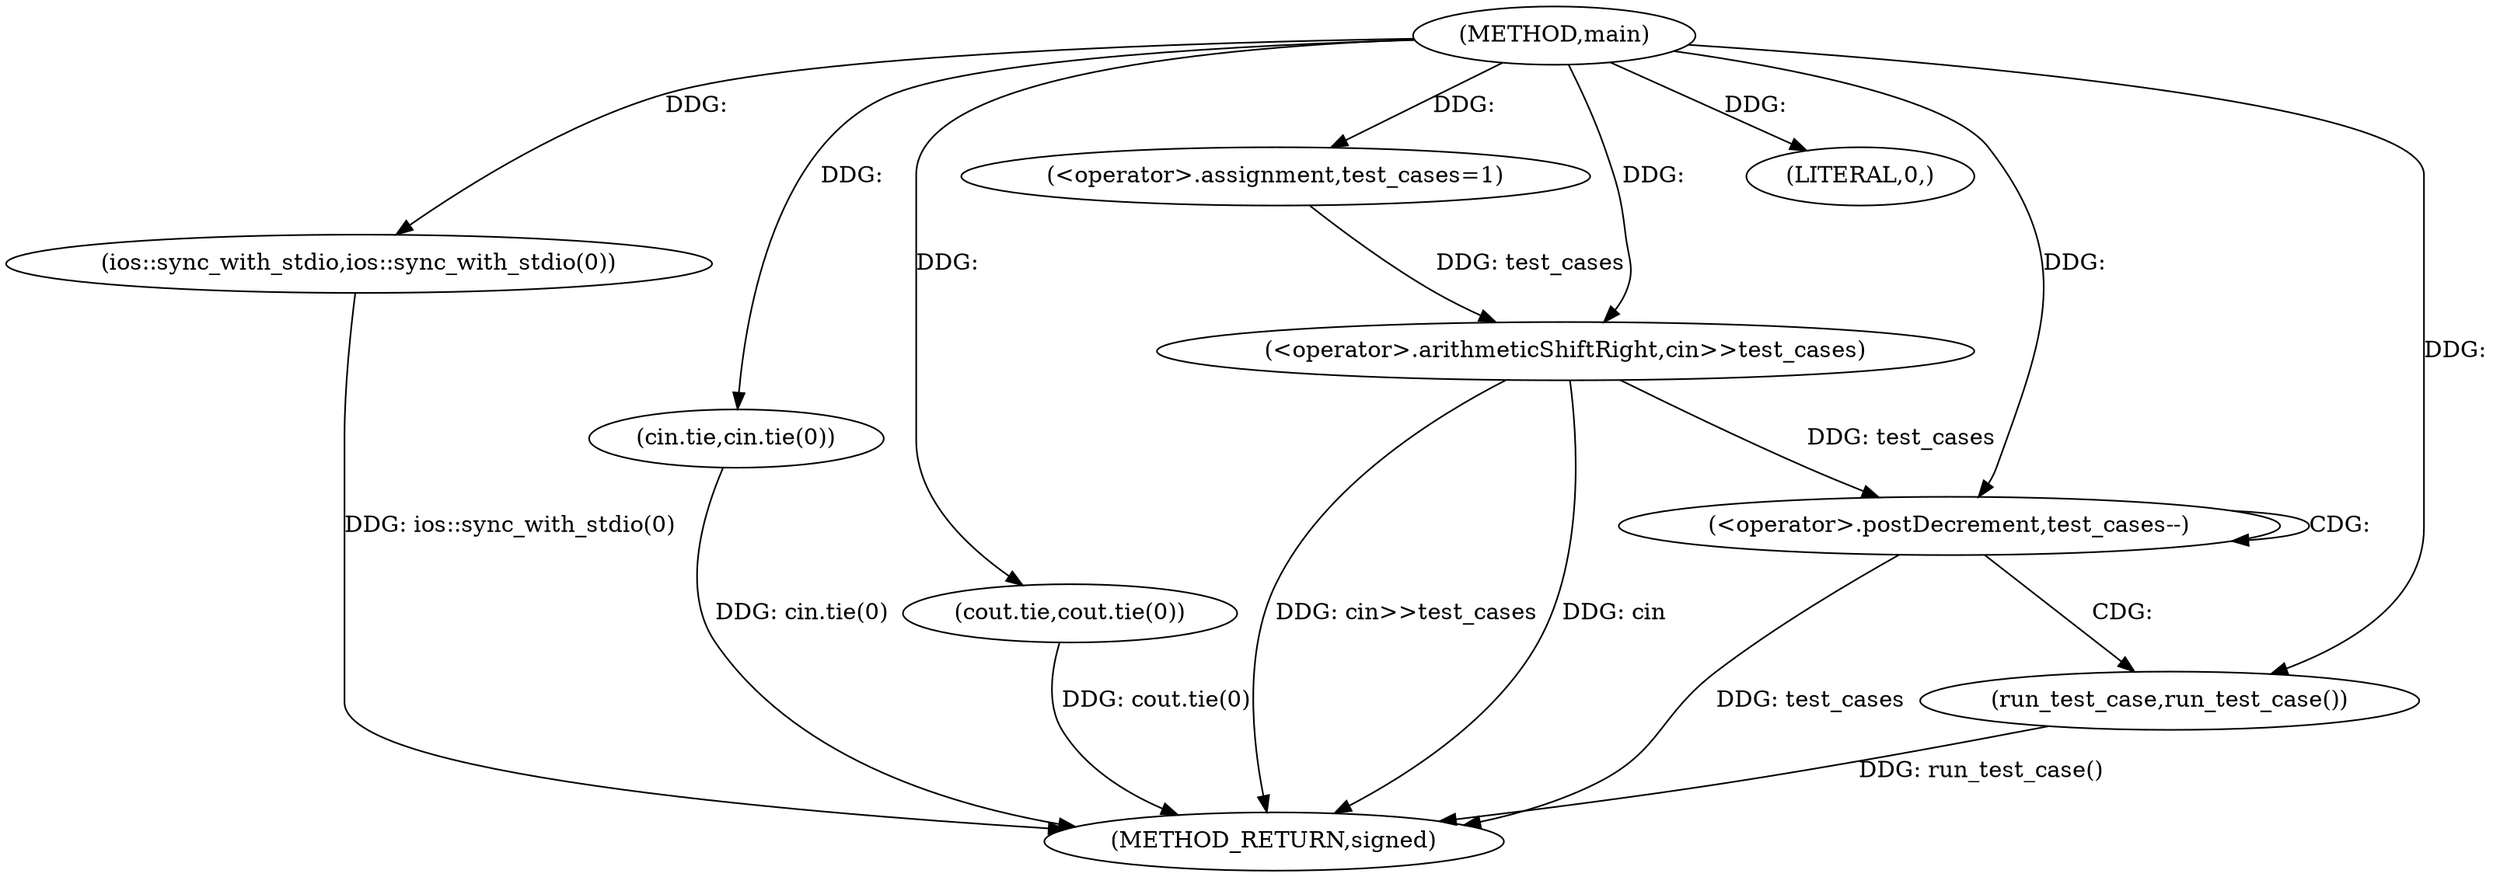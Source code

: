 digraph "main" {  
"1000297" [label = "(METHOD,main)" ]
"1000317" [label = "(METHOD_RETURN,signed)" ]
"1000299" [label = "(ios::sync_with_stdio,ios::sync_with_stdio(0))" ]
"1000301" [label = "(cin.tie,cin.tie(0))" ]
"1000303" [label = "(cout.tie,cout.tie(0))" ]
"1000306" [label = "(<operator>.assignment,test_cases=1)" ]
"1000309" [label = "(<operator>.arithmeticShiftRight,cin>>test_cases)" ]
"1000316" [label = "(LITERAL,0,)" ]
"1000313" [label = "(<operator>.postDecrement,test_cases--)" ]
"1000315" [label = "(run_test_case,run_test_case())" ]
  "1000299" -> "1000317"  [ label = "DDG: ios::sync_with_stdio(0)"] 
  "1000301" -> "1000317"  [ label = "DDG: cin.tie(0)"] 
  "1000303" -> "1000317"  [ label = "DDG: cout.tie(0)"] 
  "1000309" -> "1000317"  [ label = "DDG: cin>>test_cases"] 
  "1000313" -> "1000317"  [ label = "DDG: test_cases"] 
  "1000315" -> "1000317"  [ label = "DDG: run_test_case()"] 
  "1000309" -> "1000317"  [ label = "DDG: cin"] 
  "1000297" -> "1000306"  [ label = "DDG: "] 
  "1000297" -> "1000316"  [ label = "DDG: "] 
  "1000297" -> "1000299"  [ label = "DDG: "] 
  "1000297" -> "1000301"  [ label = "DDG: "] 
  "1000297" -> "1000303"  [ label = "DDG: "] 
  "1000297" -> "1000309"  [ label = "DDG: "] 
  "1000306" -> "1000309"  [ label = "DDG: test_cases"] 
  "1000297" -> "1000315"  [ label = "DDG: "] 
  "1000309" -> "1000313"  [ label = "DDG: test_cases"] 
  "1000297" -> "1000313"  [ label = "DDG: "] 
  "1000313" -> "1000315"  [ label = "CDG: "] 
  "1000313" -> "1000313"  [ label = "CDG: "] 
}
